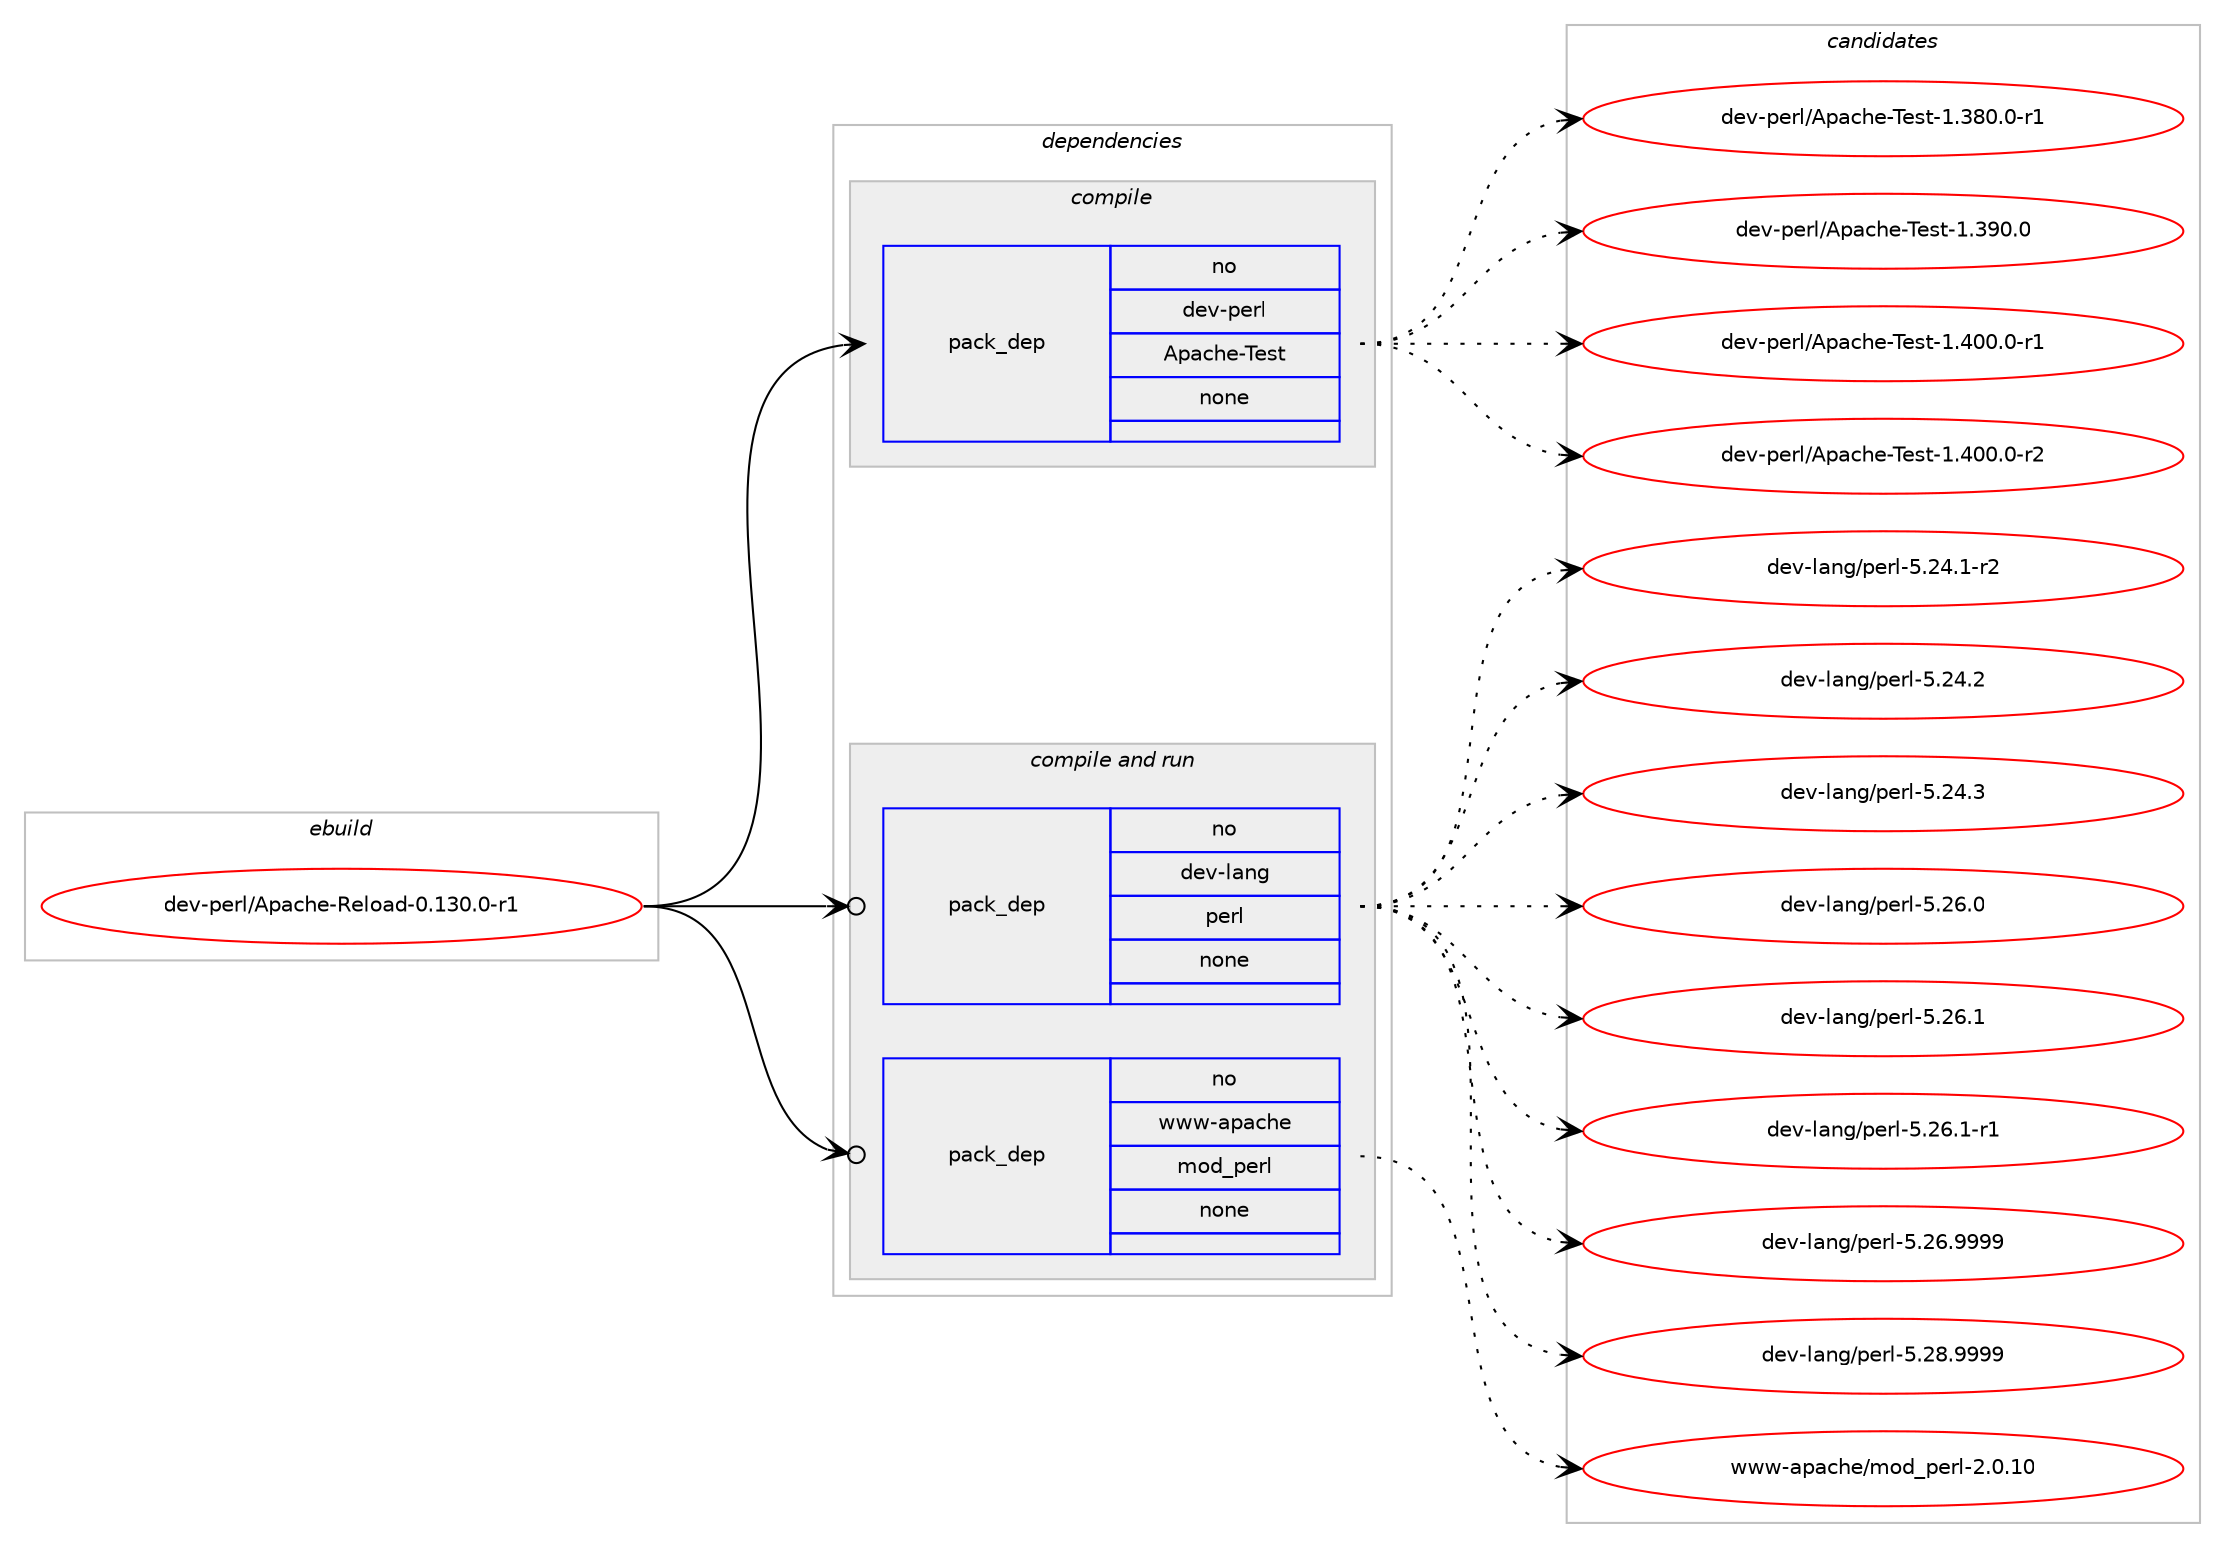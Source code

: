 digraph prolog {

# *************
# Graph options
# *************

newrank=true;
concentrate=true;
compound=true;
graph [rankdir=LR,fontname=Helvetica,fontsize=10,ranksep=1.5];#, ranksep=2.5, nodesep=0.2];
edge  [arrowhead=vee];
node  [fontname=Helvetica,fontsize=10];

# **********
# The ebuild
# **********

subgraph cluster_leftcol {
color=gray;
rank=same;
label=<<i>ebuild</i>>;
id [label="dev-perl/Apache-Reload-0.130.0-r1", color=red, width=4, href="../dev-perl/Apache-Reload-0.130.0-r1.svg"];
}

# ****************
# The dependencies
# ****************

subgraph cluster_midcol {
color=gray;
label=<<i>dependencies</i>>;
subgraph cluster_compile {
fillcolor="#eeeeee";
style=filled;
label=<<i>compile</i>>;
subgraph pack94245 {
dependency124540 [label=<<TABLE BORDER="0" CELLBORDER="1" CELLSPACING="0" CELLPADDING="4" WIDTH="220"><TR><TD ROWSPAN="6" CELLPADDING="30">pack_dep</TD></TR><TR><TD WIDTH="110">no</TD></TR><TR><TD>dev-perl</TD></TR><TR><TD>Apache-Test</TD></TR><TR><TD>none</TD></TR><TR><TD></TD></TR></TABLE>>, shape=none, color=blue];
}
id:e -> dependency124540:w [weight=20,style="solid",arrowhead="vee"];
}
subgraph cluster_compileandrun {
fillcolor="#eeeeee";
style=filled;
label=<<i>compile and run</i>>;
subgraph pack94246 {
dependency124541 [label=<<TABLE BORDER="0" CELLBORDER="1" CELLSPACING="0" CELLPADDING="4" WIDTH="220"><TR><TD ROWSPAN="6" CELLPADDING="30">pack_dep</TD></TR><TR><TD WIDTH="110">no</TD></TR><TR><TD>dev-lang</TD></TR><TR><TD>perl</TD></TR><TR><TD>none</TD></TR><TR><TD></TD></TR></TABLE>>, shape=none, color=blue];
}
id:e -> dependency124541:w [weight=20,style="solid",arrowhead="odotvee"];
subgraph pack94247 {
dependency124542 [label=<<TABLE BORDER="0" CELLBORDER="1" CELLSPACING="0" CELLPADDING="4" WIDTH="220"><TR><TD ROWSPAN="6" CELLPADDING="30">pack_dep</TD></TR><TR><TD WIDTH="110">no</TD></TR><TR><TD>www-apache</TD></TR><TR><TD>mod_perl</TD></TR><TR><TD>none</TD></TR><TR><TD></TD></TR></TABLE>>, shape=none, color=blue];
}
id:e -> dependency124542:w [weight=20,style="solid",arrowhead="odotvee"];
}
subgraph cluster_run {
fillcolor="#eeeeee";
style=filled;
label=<<i>run</i>>;
}
}

# **************
# The candidates
# **************

subgraph cluster_choices {
rank=same;
color=gray;
label=<<i>candidates</i>>;

subgraph choice94245 {
color=black;
nodesep=1;
choice1001011184511210111410847651129799104101458410111511645494651564846484511449 [label="dev-perl/Apache-Test-1.380.0-r1", color=red, width=4,href="../dev-perl/Apache-Test-1.380.0-r1.svg"];
choice100101118451121011141084765112979910410145841011151164549465157484648 [label="dev-perl/Apache-Test-1.390.0", color=red, width=4,href="../dev-perl/Apache-Test-1.390.0.svg"];
choice1001011184511210111410847651129799104101458410111511645494652484846484511449 [label="dev-perl/Apache-Test-1.400.0-r1", color=red, width=4,href="../dev-perl/Apache-Test-1.400.0-r1.svg"];
choice1001011184511210111410847651129799104101458410111511645494652484846484511450 [label="dev-perl/Apache-Test-1.400.0-r2", color=red, width=4,href="../dev-perl/Apache-Test-1.400.0-r2.svg"];
dependency124540:e -> choice1001011184511210111410847651129799104101458410111511645494651564846484511449:w [style=dotted,weight="100"];
dependency124540:e -> choice100101118451121011141084765112979910410145841011151164549465157484648:w [style=dotted,weight="100"];
dependency124540:e -> choice1001011184511210111410847651129799104101458410111511645494652484846484511449:w [style=dotted,weight="100"];
dependency124540:e -> choice1001011184511210111410847651129799104101458410111511645494652484846484511450:w [style=dotted,weight="100"];
}
subgraph choice94246 {
color=black;
nodesep=1;
choice100101118451089711010347112101114108455346505246494511450 [label="dev-lang/perl-5.24.1-r2", color=red, width=4,href="../dev-lang/perl-5.24.1-r2.svg"];
choice10010111845108971101034711210111410845534650524650 [label="dev-lang/perl-5.24.2", color=red, width=4,href="../dev-lang/perl-5.24.2.svg"];
choice10010111845108971101034711210111410845534650524651 [label="dev-lang/perl-5.24.3", color=red, width=4,href="../dev-lang/perl-5.24.3.svg"];
choice10010111845108971101034711210111410845534650544648 [label="dev-lang/perl-5.26.0", color=red, width=4,href="../dev-lang/perl-5.26.0.svg"];
choice10010111845108971101034711210111410845534650544649 [label="dev-lang/perl-5.26.1", color=red, width=4,href="../dev-lang/perl-5.26.1.svg"];
choice100101118451089711010347112101114108455346505446494511449 [label="dev-lang/perl-5.26.1-r1", color=red, width=4,href="../dev-lang/perl-5.26.1-r1.svg"];
choice10010111845108971101034711210111410845534650544657575757 [label="dev-lang/perl-5.26.9999", color=red, width=4,href="../dev-lang/perl-5.26.9999.svg"];
choice10010111845108971101034711210111410845534650564657575757 [label="dev-lang/perl-5.28.9999", color=red, width=4,href="../dev-lang/perl-5.28.9999.svg"];
dependency124541:e -> choice100101118451089711010347112101114108455346505246494511450:w [style=dotted,weight="100"];
dependency124541:e -> choice10010111845108971101034711210111410845534650524650:w [style=dotted,weight="100"];
dependency124541:e -> choice10010111845108971101034711210111410845534650524651:w [style=dotted,weight="100"];
dependency124541:e -> choice10010111845108971101034711210111410845534650544648:w [style=dotted,weight="100"];
dependency124541:e -> choice10010111845108971101034711210111410845534650544649:w [style=dotted,weight="100"];
dependency124541:e -> choice100101118451089711010347112101114108455346505446494511449:w [style=dotted,weight="100"];
dependency124541:e -> choice10010111845108971101034711210111410845534650544657575757:w [style=dotted,weight="100"];
dependency124541:e -> choice10010111845108971101034711210111410845534650564657575757:w [style=dotted,weight="100"];
}
subgraph choice94247 {
color=black;
nodesep=1;
choice11911911945971129799104101471091111009511210111410845504648464948 [label="www-apache/mod_perl-2.0.10", color=red, width=4,href="../www-apache/mod_perl-2.0.10.svg"];
dependency124542:e -> choice11911911945971129799104101471091111009511210111410845504648464948:w [style=dotted,weight="100"];
}
}

}
